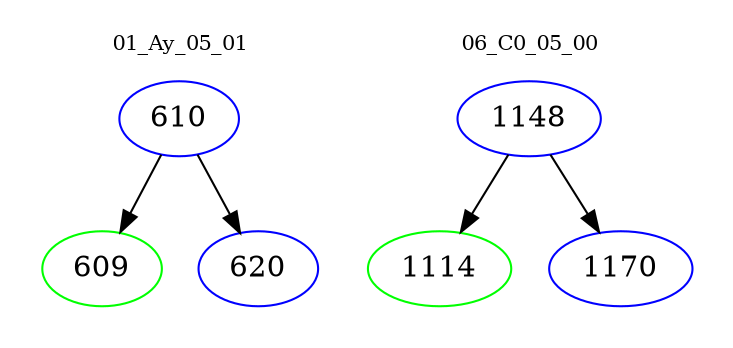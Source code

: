 digraph{
subgraph cluster_0 {
color = white
label = "01_Ay_05_01";
fontsize=10;
T0_610 [label="610", color="blue"]
T0_610 -> T0_609 [color="black"]
T0_609 [label="609", color="green"]
T0_610 -> T0_620 [color="black"]
T0_620 [label="620", color="blue"]
}
subgraph cluster_1 {
color = white
label = "06_C0_05_00";
fontsize=10;
T1_1148 [label="1148", color="blue"]
T1_1148 -> T1_1114 [color="black"]
T1_1114 [label="1114", color="green"]
T1_1148 -> T1_1170 [color="black"]
T1_1170 [label="1170", color="blue"]
}
}
